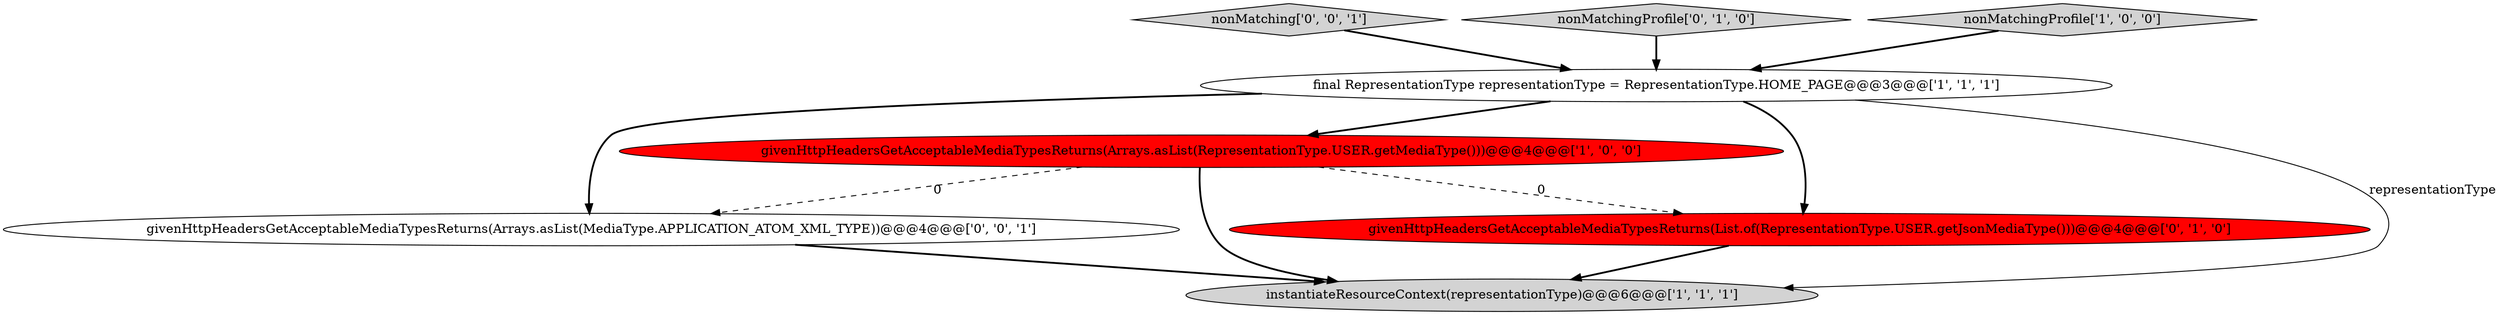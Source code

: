 digraph {
1 [style = filled, label = "final RepresentationType representationType = RepresentationType.HOME_PAGE@@@3@@@['1', '1', '1']", fillcolor = white, shape = ellipse image = "AAA0AAABBB1BBB"];
2 [style = filled, label = "givenHttpHeadersGetAcceptableMediaTypesReturns(Arrays.asList(RepresentationType.USER.getMediaType()))@@@4@@@['1', '0', '0']", fillcolor = red, shape = ellipse image = "AAA1AAABBB1BBB"];
7 [style = filled, label = "givenHttpHeadersGetAcceptableMediaTypesReturns(Arrays.asList(MediaType.APPLICATION_ATOM_XML_TYPE))@@@4@@@['0', '0', '1']", fillcolor = white, shape = ellipse image = "AAA0AAABBB3BBB"];
6 [style = filled, label = "nonMatching['0', '0', '1']", fillcolor = lightgray, shape = diamond image = "AAA0AAABBB3BBB"];
4 [style = filled, label = "nonMatchingProfile['0', '1', '0']", fillcolor = lightgray, shape = diamond image = "AAA0AAABBB2BBB"];
3 [style = filled, label = "nonMatchingProfile['1', '0', '0']", fillcolor = lightgray, shape = diamond image = "AAA0AAABBB1BBB"];
5 [style = filled, label = "givenHttpHeadersGetAcceptableMediaTypesReturns(List.of(RepresentationType.USER.getJsonMediaType()))@@@4@@@['0', '1', '0']", fillcolor = red, shape = ellipse image = "AAA1AAABBB2BBB"];
0 [style = filled, label = "instantiateResourceContext(representationType)@@@6@@@['1', '1', '1']", fillcolor = lightgray, shape = ellipse image = "AAA0AAABBB1BBB"];
1->5 [style = bold, label=""];
6->1 [style = bold, label=""];
2->5 [style = dashed, label="0"];
1->2 [style = bold, label=""];
2->0 [style = bold, label=""];
4->1 [style = bold, label=""];
7->0 [style = bold, label=""];
3->1 [style = bold, label=""];
5->0 [style = bold, label=""];
1->0 [style = solid, label="representationType"];
2->7 [style = dashed, label="0"];
1->7 [style = bold, label=""];
}
